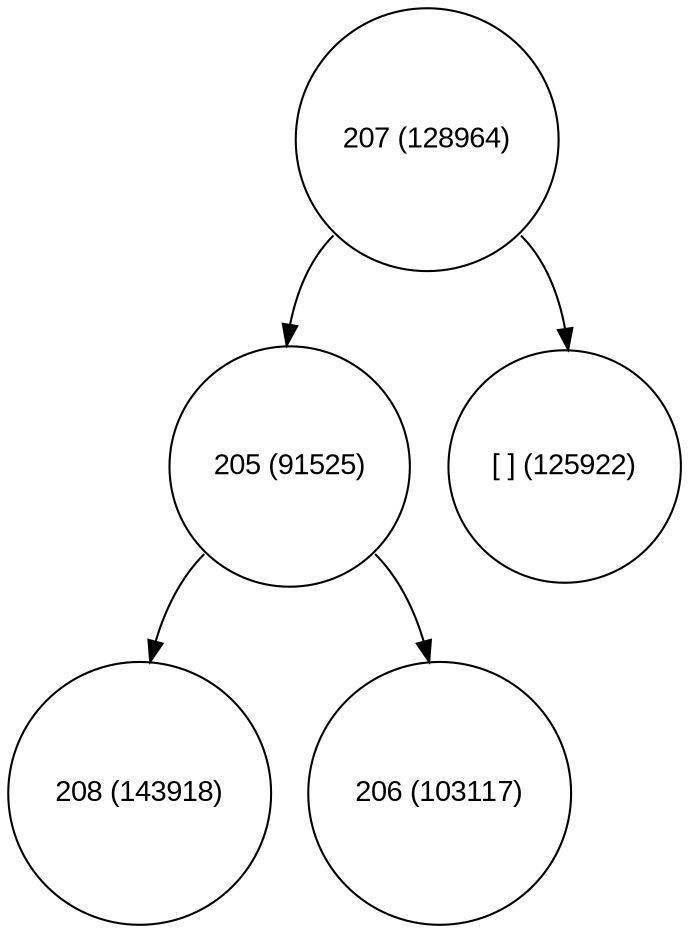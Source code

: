 digraph move_down {
	node [fontname="Arial", shape="circle", width=0.5]; 

	0 [label = "207 (128964)"];
	0:sw -> 1;
	1 [label = "205 (91525)"];
	1:sw -> 3;
	3 [label = "208 (143918)"];
	1:se -> 4;
	4 [label = "206 (103117)"];
	0:se -> 2;
	2 [label = "[ ] (125922)"];
}
